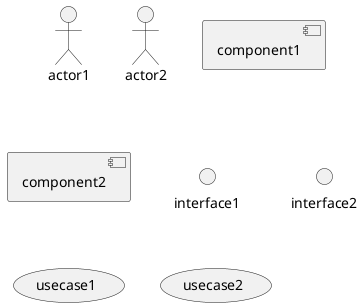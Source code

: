 @startuml
actor actor1
:actor2:

component component1
[component2]

interface interface1
() interface2

usecase usecase1
(usecase2)
@enduml